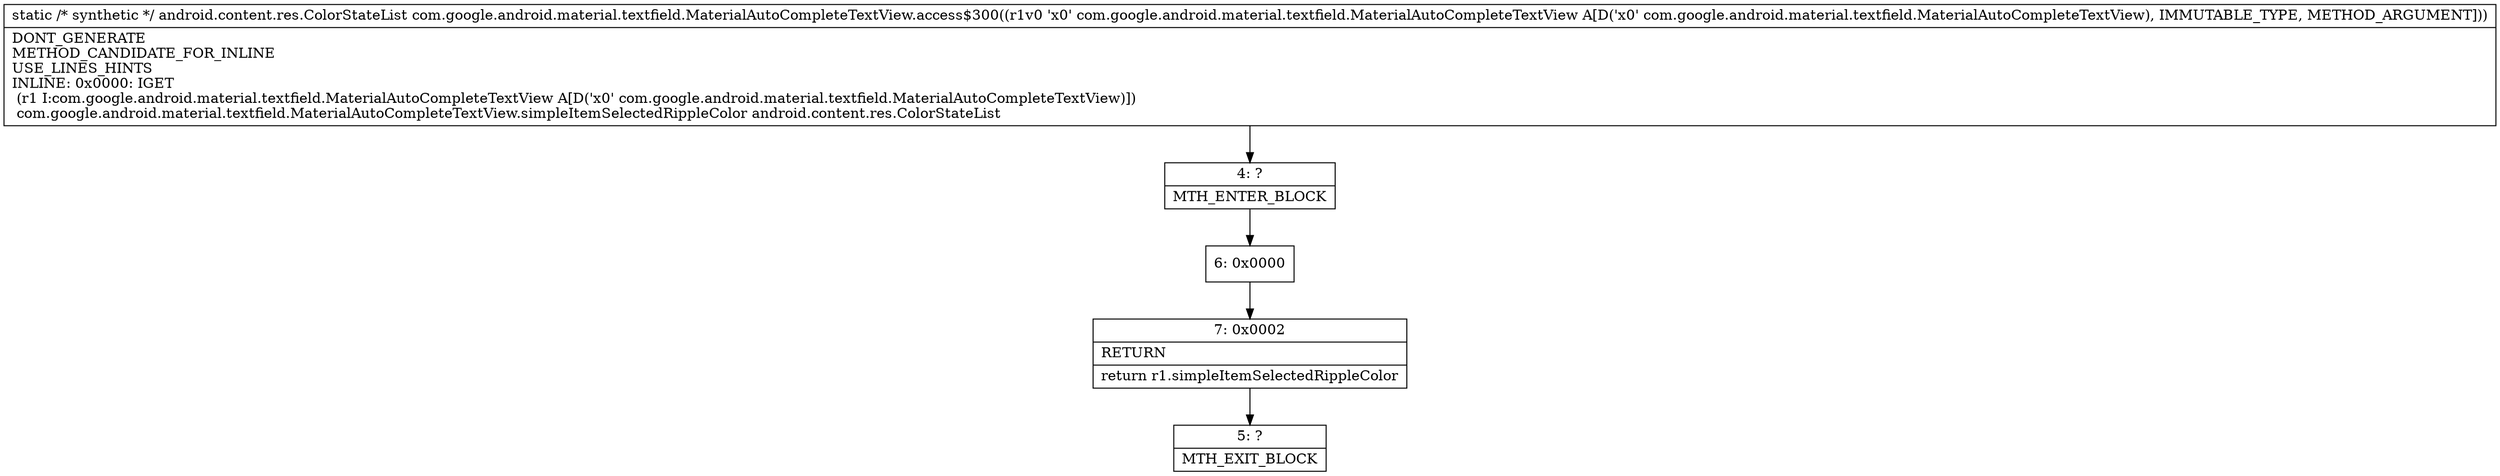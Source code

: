digraph "CFG forcom.google.android.material.textfield.MaterialAutoCompleteTextView.access$300(Lcom\/google\/android\/material\/textfield\/MaterialAutoCompleteTextView;)Landroid\/content\/res\/ColorStateList;" {
Node_4 [shape=record,label="{4\:\ ?|MTH_ENTER_BLOCK\l}"];
Node_6 [shape=record,label="{6\:\ 0x0000}"];
Node_7 [shape=record,label="{7\:\ 0x0002|RETURN\l|return r1.simpleItemSelectedRippleColor\l}"];
Node_5 [shape=record,label="{5\:\ ?|MTH_EXIT_BLOCK\l}"];
MethodNode[shape=record,label="{static \/* synthetic *\/ android.content.res.ColorStateList com.google.android.material.textfield.MaterialAutoCompleteTextView.access$300((r1v0 'x0' com.google.android.material.textfield.MaterialAutoCompleteTextView A[D('x0' com.google.android.material.textfield.MaterialAutoCompleteTextView), IMMUTABLE_TYPE, METHOD_ARGUMENT]))  | DONT_GENERATE\lMETHOD_CANDIDATE_FOR_INLINE\lUSE_LINES_HINTS\lINLINE: 0x0000: IGET  \l  (r1 I:com.google.android.material.textfield.MaterialAutoCompleteTextView A[D('x0' com.google.android.material.textfield.MaterialAutoCompleteTextView)])\l com.google.android.material.textfield.MaterialAutoCompleteTextView.simpleItemSelectedRippleColor android.content.res.ColorStateList\l}"];
MethodNode -> Node_4;Node_4 -> Node_6;
Node_6 -> Node_7;
Node_7 -> Node_5;
}

